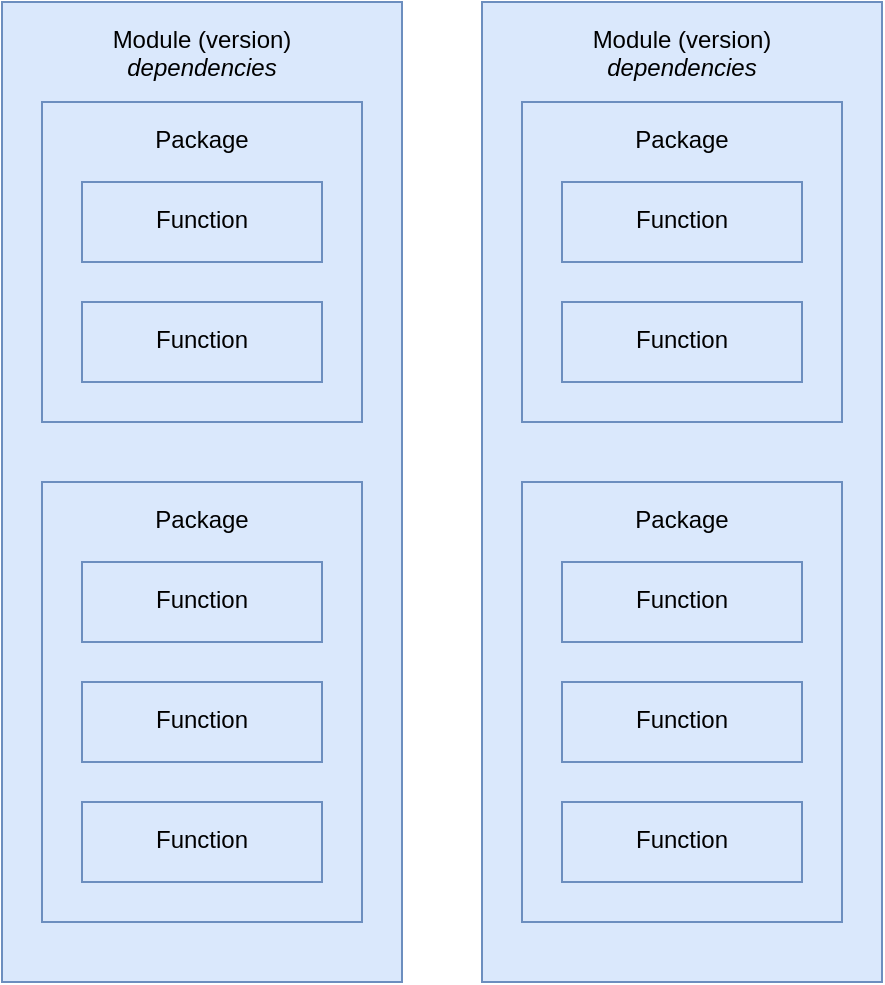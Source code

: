 <mxfile version="24.1.0" type="device">
  <diagram name="Page-1" id="3ZIl1xlyJyRmrFJLT1-D">
    <mxGraphModel dx="794" dy="565" grid="1" gridSize="10" guides="1" tooltips="1" connect="1" arrows="1" fold="1" page="1" pageScale="1" pageWidth="3300" pageHeight="4681" math="0" shadow="0">
      <root>
        <mxCell id="0" />
        <mxCell id="1" parent="0" />
        <mxCell id="mq6XU6bXY5kFubI_ecvV-1" value="Module (version)&lt;div&gt;&lt;i&gt;dependencies&lt;/i&gt;&lt;/div&gt;" style="rounded=0;whiteSpace=wrap;html=1;fillColor=#dae8fc;strokeColor=#6c8ebf;verticalAlign=top;align=center;spacingLeft=0;spacingTop=5;" vertex="1" parent="1">
          <mxGeometry x="40" y="40" width="200" height="490" as="geometry" />
        </mxCell>
        <mxCell id="mq6XU6bXY5kFubI_ecvV-2" value="Package" style="rounded=0;whiteSpace=wrap;html=1;fillColor=#dae8fc;strokeColor=#6c8ebf;verticalAlign=top;align=center;spacingLeft=0;spacingTop=5;" vertex="1" parent="1">
          <mxGeometry x="60" y="90" width="160" height="160" as="geometry" />
        </mxCell>
        <mxCell id="mq6XU6bXY5kFubI_ecvV-3" value="Package" style="rounded=0;whiteSpace=wrap;html=1;fillColor=#dae8fc;strokeColor=#6c8ebf;verticalAlign=top;align=center;spacingLeft=0;spacingTop=5;" vertex="1" parent="1">
          <mxGeometry x="60" y="280" width="160" height="220" as="geometry" />
        </mxCell>
        <mxCell id="mq6XU6bXY5kFubI_ecvV-4" value="Function" style="rounded=0;whiteSpace=wrap;html=1;fillColor=#dae8fc;strokeColor=#6c8ebf;verticalAlign=top;align=center;spacingLeft=0;spacingTop=5;" vertex="1" parent="1">
          <mxGeometry x="80" y="130" width="120" height="40" as="geometry" />
        </mxCell>
        <mxCell id="mq6XU6bXY5kFubI_ecvV-5" value="Function" style="rounded=0;whiteSpace=wrap;html=1;fillColor=#dae8fc;strokeColor=#6c8ebf;verticalAlign=top;align=center;spacingLeft=0;spacingTop=5;" vertex="1" parent="1">
          <mxGeometry x="80" y="190" width="120" height="40" as="geometry" />
        </mxCell>
        <mxCell id="mq6XU6bXY5kFubI_ecvV-6" value="Function" style="rounded=0;whiteSpace=wrap;html=1;fillColor=#dae8fc;strokeColor=#6c8ebf;verticalAlign=top;align=center;spacingLeft=0;spacingTop=5;" vertex="1" parent="1">
          <mxGeometry x="80" y="320" width="120" height="40" as="geometry" />
        </mxCell>
        <mxCell id="mq6XU6bXY5kFubI_ecvV-7" value="Function" style="rounded=0;whiteSpace=wrap;html=1;fillColor=#dae8fc;strokeColor=#6c8ebf;verticalAlign=top;align=center;spacingLeft=0;spacingTop=5;" vertex="1" parent="1">
          <mxGeometry x="80" y="380" width="120" height="40" as="geometry" />
        </mxCell>
        <mxCell id="mq6XU6bXY5kFubI_ecvV-8" value="Function" style="rounded=0;whiteSpace=wrap;html=1;fillColor=#dae8fc;strokeColor=#6c8ebf;verticalAlign=top;align=center;spacingLeft=0;spacingTop=5;" vertex="1" parent="1">
          <mxGeometry x="80" y="440" width="120" height="40" as="geometry" />
        </mxCell>
        <mxCell id="mq6XU6bXY5kFubI_ecvV-9" value="Module (version)&lt;div&gt;&lt;i&gt;dependencies&lt;/i&gt;&lt;/div&gt;" style="rounded=0;whiteSpace=wrap;html=1;fillColor=#dae8fc;strokeColor=#6c8ebf;verticalAlign=top;align=center;spacingLeft=0;spacingTop=5;" vertex="1" parent="1">
          <mxGeometry x="280" y="40" width="200" height="490" as="geometry" />
        </mxCell>
        <mxCell id="mq6XU6bXY5kFubI_ecvV-10" value="Package" style="rounded=0;whiteSpace=wrap;html=1;fillColor=#dae8fc;strokeColor=#6c8ebf;verticalAlign=top;align=center;spacingLeft=0;spacingTop=5;" vertex="1" parent="1">
          <mxGeometry x="300" y="90" width="160" height="160" as="geometry" />
        </mxCell>
        <mxCell id="mq6XU6bXY5kFubI_ecvV-11" value="Package" style="rounded=0;whiteSpace=wrap;html=1;fillColor=#dae8fc;strokeColor=#6c8ebf;verticalAlign=top;align=center;spacingLeft=0;spacingTop=5;" vertex="1" parent="1">
          <mxGeometry x="300" y="280" width="160" height="220" as="geometry" />
        </mxCell>
        <mxCell id="mq6XU6bXY5kFubI_ecvV-12" value="Function" style="rounded=0;whiteSpace=wrap;html=1;fillColor=#dae8fc;strokeColor=#6c8ebf;verticalAlign=top;align=center;spacingLeft=0;spacingTop=5;" vertex="1" parent="1">
          <mxGeometry x="320" y="130" width="120" height="40" as="geometry" />
        </mxCell>
        <mxCell id="mq6XU6bXY5kFubI_ecvV-13" value="Function" style="rounded=0;whiteSpace=wrap;html=1;fillColor=#dae8fc;strokeColor=#6c8ebf;verticalAlign=top;align=center;spacingLeft=0;spacingTop=5;" vertex="1" parent="1">
          <mxGeometry x="320" y="190" width="120" height="40" as="geometry" />
        </mxCell>
        <mxCell id="mq6XU6bXY5kFubI_ecvV-14" value="Function" style="rounded=0;whiteSpace=wrap;html=1;fillColor=#dae8fc;strokeColor=#6c8ebf;verticalAlign=top;align=center;spacingLeft=0;spacingTop=5;" vertex="1" parent="1">
          <mxGeometry x="320" y="320" width="120" height="40" as="geometry" />
        </mxCell>
        <mxCell id="mq6XU6bXY5kFubI_ecvV-15" value="Function" style="rounded=0;whiteSpace=wrap;html=1;fillColor=#dae8fc;strokeColor=#6c8ebf;verticalAlign=top;align=center;spacingLeft=0;spacingTop=5;" vertex="1" parent="1">
          <mxGeometry x="320" y="380" width="120" height="40" as="geometry" />
        </mxCell>
        <mxCell id="mq6XU6bXY5kFubI_ecvV-16" value="Function" style="rounded=0;whiteSpace=wrap;html=1;fillColor=#dae8fc;strokeColor=#6c8ebf;verticalAlign=top;align=center;spacingLeft=0;spacingTop=5;" vertex="1" parent="1">
          <mxGeometry x="320" y="440" width="120" height="40" as="geometry" />
        </mxCell>
      </root>
    </mxGraphModel>
  </diagram>
</mxfile>
